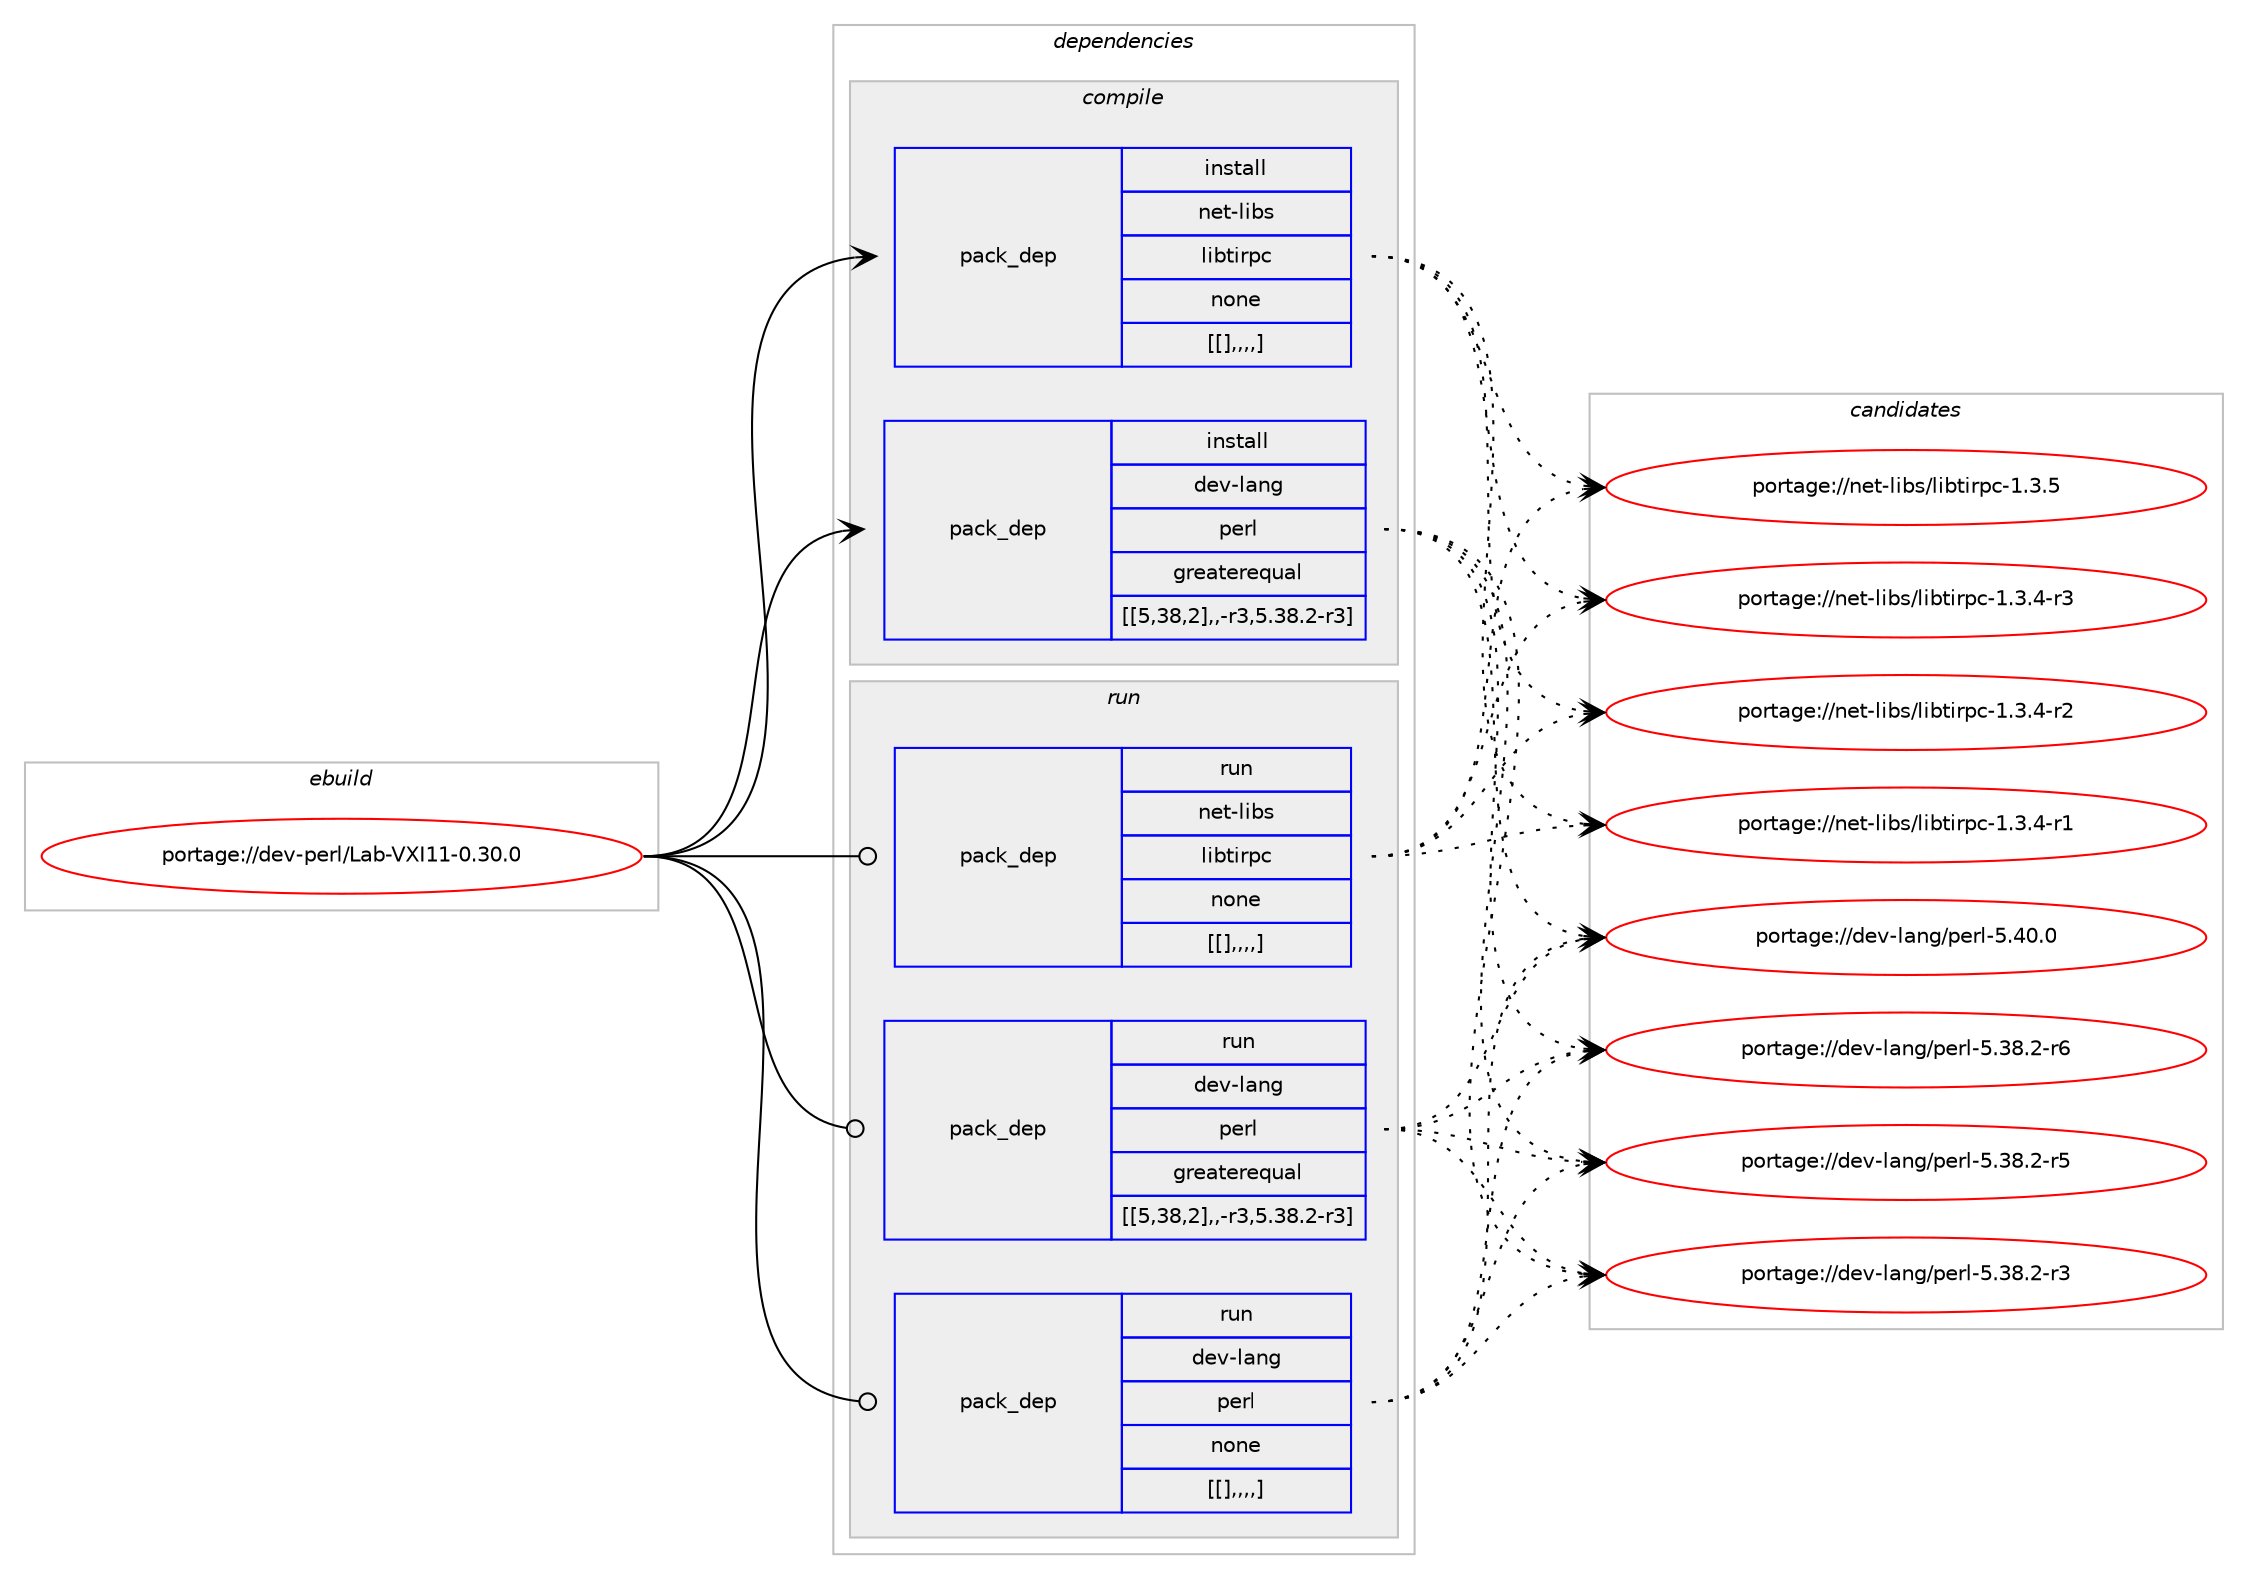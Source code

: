 digraph prolog {

# *************
# Graph options
# *************

newrank=true;
concentrate=true;
compound=true;
graph [rankdir=LR,fontname=Helvetica,fontsize=10,ranksep=1.5];#, ranksep=2.5, nodesep=0.2];
edge  [arrowhead=vee];
node  [fontname=Helvetica,fontsize=10];

# **********
# The ebuild
# **********

subgraph cluster_leftcol {
color=gray;
label=<<i>ebuild</i>>;
id [label="portage://dev-perl/Lab-VXI11-0.30.0", color=red, width=4, href="../dev-perl/Lab-VXI11-0.30.0.svg"];
}

# ****************
# The dependencies
# ****************

subgraph cluster_midcol {
color=gray;
label=<<i>dependencies</i>>;
subgraph cluster_compile {
fillcolor="#eeeeee";
style=filled;
label=<<i>compile</i>>;
subgraph pack101386 {
dependency133028 [label=<<TABLE BORDER="0" CELLBORDER="1" CELLSPACING="0" CELLPADDING="4" WIDTH="220"><TR><TD ROWSPAN="6" CELLPADDING="30">pack_dep</TD></TR><TR><TD WIDTH="110">install</TD></TR><TR><TD>dev-lang</TD></TR><TR><TD>perl</TD></TR><TR><TD>greaterequal</TD></TR><TR><TD>[[5,38,2],,-r3,5.38.2-r3]</TD></TR></TABLE>>, shape=none, color=blue];
}
id:e -> dependency133028:w [weight=20,style="solid",arrowhead="vee"];
subgraph pack101387 {
dependency133029 [label=<<TABLE BORDER="0" CELLBORDER="1" CELLSPACING="0" CELLPADDING="4" WIDTH="220"><TR><TD ROWSPAN="6" CELLPADDING="30">pack_dep</TD></TR><TR><TD WIDTH="110">install</TD></TR><TR><TD>net-libs</TD></TR><TR><TD>libtirpc</TD></TR><TR><TD>none</TD></TR><TR><TD>[[],,,,]</TD></TR></TABLE>>, shape=none, color=blue];
}
id:e -> dependency133029:w [weight=20,style="solid",arrowhead="vee"];
}
subgraph cluster_compileandrun {
fillcolor="#eeeeee";
style=filled;
label=<<i>compile and run</i>>;
}
subgraph cluster_run {
fillcolor="#eeeeee";
style=filled;
label=<<i>run</i>>;
subgraph pack101388 {
dependency133030 [label=<<TABLE BORDER="0" CELLBORDER="1" CELLSPACING="0" CELLPADDING="4" WIDTH="220"><TR><TD ROWSPAN="6" CELLPADDING="30">pack_dep</TD></TR><TR><TD WIDTH="110">run</TD></TR><TR><TD>dev-lang</TD></TR><TR><TD>perl</TD></TR><TR><TD>greaterequal</TD></TR><TR><TD>[[5,38,2],,-r3,5.38.2-r3]</TD></TR></TABLE>>, shape=none, color=blue];
}
id:e -> dependency133030:w [weight=20,style="solid",arrowhead="odot"];
subgraph pack101389 {
dependency133031 [label=<<TABLE BORDER="0" CELLBORDER="1" CELLSPACING="0" CELLPADDING="4" WIDTH="220"><TR><TD ROWSPAN="6" CELLPADDING="30">pack_dep</TD></TR><TR><TD WIDTH="110">run</TD></TR><TR><TD>dev-lang</TD></TR><TR><TD>perl</TD></TR><TR><TD>none</TD></TR><TR><TD>[[],,,,]</TD></TR></TABLE>>, shape=none, color=blue];
}
id:e -> dependency133031:w [weight=20,style="solid",arrowhead="odot"];
subgraph pack101390 {
dependency133032 [label=<<TABLE BORDER="0" CELLBORDER="1" CELLSPACING="0" CELLPADDING="4" WIDTH="220"><TR><TD ROWSPAN="6" CELLPADDING="30">pack_dep</TD></TR><TR><TD WIDTH="110">run</TD></TR><TR><TD>net-libs</TD></TR><TR><TD>libtirpc</TD></TR><TR><TD>none</TD></TR><TR><TD>[[],,,,]</TD></TR></TABLE>>, shape=none, color=blue];
}
id:e -> dependency133032:w [weight=20,style="solid",arrowhead="odot"];
}
}

# **************
# The candidates
# **************

subgraph cluster_choices {
rank=same;
color=gray;
label=<<i>candidates</i>>;

subgraph choice101386 {
color=black;
nodesep=1;
choice10010111845108971101034711210111410845534652484648 [label="portage://dev-lang/perl-5.40.0", color=red, width=4,href="../dev-lang/perl-5.40.0.svg"];
choice100101118451089711010347112101114108455346515646504511454 [label="portage://dev-lang/perl-5.38.2-r6", color=red, width=4,href="../dev-lang/perl-5.38.2-r6.svg"];
choice100101118451089711010347112101114108455346515646504511453 [label="portage://dev-lang/perl-5.38.2-r5", color=red, width=4,href="../dev-lang/perl-5.38.2-r5.svg"];
choice100101118451089711010347112101114108455346515646504511451 [label="portage://dev-lang/perl-5.38.2-r3", color=red, width=4,href="../dev-lang/perl-5.38.2-r3.svg"];
dependency133028:e -> choice10010111845108971101034711210111410845534652484648:w [style=dotted,weight="100"];
dependency133028:e -> choice100101118451089711010347112101114108455346515646504511454:w [style=dotted,weight="100"];
dependency133028:e -> choice100101118451089711010347112101114108455346515646504511453:w [style=dotted,weight="100"];
dependency133028:e -> choice100101118451089711010347112101114108455346515646504511451:w [style=dotted,weight="100"];
}
subgraph choice101387 {
color=black;
nodesep=1;
choice1101011164510810598115471081059811610511411299454946514653 [label="portage://net-libs/libtirpc-1.3.5", color=red, width=4,href="../net-libs/libtirpc-1.3.5.svg"];
choice11010111645108105981154710810598116105114112994549465146524511451 [label="portage://net-libs/libtirpc-1.3.4-r3", color=red, width=4,href="../net-libs/libtirpc-1.3.4-r3.svg"];
choice11010111645108105981154710810598116105114112994549465146524511450 [label="portage://net-libs/libtirpc-1.3.4-r2", color=red, width=4,href="../net-libs/libtirpc-1.3.4-r2.svg"];
choice11010111645108105981154710810598116105114112994549465146524511449 [label="portage://net-libs/libtirpc-1.3.4-r1", color=red, width=4,href="../net-libs/libtirpc-1.3.4-r1.svg"];
dependency133029:e -> choice1101011164510810598115471081059811610511411299454946514653:w [style=dotted,weight="100"];
dependency133029:e -> choice11010111645108105981154710810598116105114112994549465146524511451:w [style=dotted,weight="100"];
dependency133029:e -> choice11010111645108105981154710810598116105114112994549465146524511450:w [style=dotted,weight="100"];
dependency133029:e -> choice11010111645108105981154710810598116105114112994549465146524511449:w [style=dotted,weight="100"];
}
subgraph choice101388 {
color=black;
nodesep=1;
choice10010111845108971101034711210111410845534652484648 [label="portage://dev-lang/perl-5.40.0", color=red, width=4,href="../dev-lang/perl-5.40.0.svg"];
choice100101118451089711010347112101114108455346515646504511454 [label="portage://dev-lang/perl-5.38.2-r6", color=red, width=4,href="../dev-lang/perl-5.38.2-r6.svg"];
choice100101118451089711010347112101114108455346515646504511453 [label="portage://dev-lang/perl-5.38.2-r5", color=red, width=4,href="../dev-lang/perl-5.38.2-r5.svg"];
choice100101118451089711010347112101114108455346515646504511451 [label="portage://dev-lang/perl-5.38.2-r3", color=red, width=4,href="../dev-lang/perl-5.38.2-r3.svg"];
dependency133030:e -> choice10010111845108971101034711210111410845534652484648:w [style=dotted,weight="100"];
dependency133030:e -> choice100101118451089711010347112101114108455346515646504511454:w [style=dotted,weight="100"];
dependency133030:e -> choice100101118451089711010347112101114108455346515646504511453:w [style=dotted,weight="100"];
dependency133030:e -> choice100101118451089711010347112101114108455346515646504511451:w [style=dotted,weight="100"];
}
subgraph choice101389 {
color=black;
nodesep=1;
choice10010111845108971101034711210111410845534652484648 [label="portage://dev-lang/perl-5.40.0", color=red, width=4,href="../dev-lang/perl-5.40.0.svg"];
choice100101118451089711010347112101114108455346515646504511454 [label="portage://dev-lang/perl-5.38.2-r6", color=red, width=4,href="../dev-lang/perl-5.38.2-r6.svg"];
choice100101118451089711010347112101114108455346515646504511453 [label="portage://dev-lang/perl-5.38.2-r5", color=red, width=4,href="../dev-lang/perl-5.38.2-r5.svg"];
choice100101118451089711010347112101114108455346515646504511451 [label="portage://dev-lang/perl-5.38.2-r3", color=red, width=4,href="../dev-lang/perl-5.38.2-r3.svg"];
dependency133031:e -> choice10010111845108971101034711210111410845534652484648:w [style=dotted,weight="100"];
dependency133031:e -> choice100101118451089711010347112101114108455346515646504511454:w [style=dotted,weight="100"];
dependency133031:e -> choice100101118451089711010347112101114108455346515646504511453:w [style=dotted,weight="100"];
dependency133031:e -> choice100101118451089711010347112101114108455346515646504511451:w [style=dotted,weight="100"];
}
subgraph choice101390 {
color=black;
nodesep=1;
choice1101011164510810598115471081059811610511411299454946514653 [label="portage://net-libs/libtirpc-1.3.5", color=red, width=4,href="../net-libs/libtirpc-1.3.5.svg"];
choice11010111645108105981154710810598116105114112994549465146524511451 [label="portage://net-libs/libtirpc-1.3.4-r3", color=red, width=4,href="../net-libs/libtirpc-1.3.4-r3.svg"];
choice11010111645108105981154710810598116105114112994549465146524511450 [label="portage://net-libs/libtirpc-1.3.4-r2", color=red, width=4,href="../net-libs/libtirpc-1.3.4-r2.svg"];
choice11010111645108105981154710810598116105114112994549465146524511449 [label="portage://net-libs/libtirpc-1.3.4-r1", color=red, width=4,href="../net-libs/libtirpc-1.3.4-r1.svg"];
dependency133032:e -> choice1101011164510810598115471081059811610511411299454946514653:w [style=dotted,weight="100"];
dependency133032:e -> choice11010111645108105981154710810598116105114112994549465146524511451:w [style=dotted,weight="100"];
dependency133032:e -> choice11010111645108105981154710810598116105114112994549465146524511450:w [style=dotted,weight="100"];
dependency133032:e -> choice11010111645108105981154710810598116105114112994549465146524511449:w [style=dotted,weight="100"];
}
}

}
